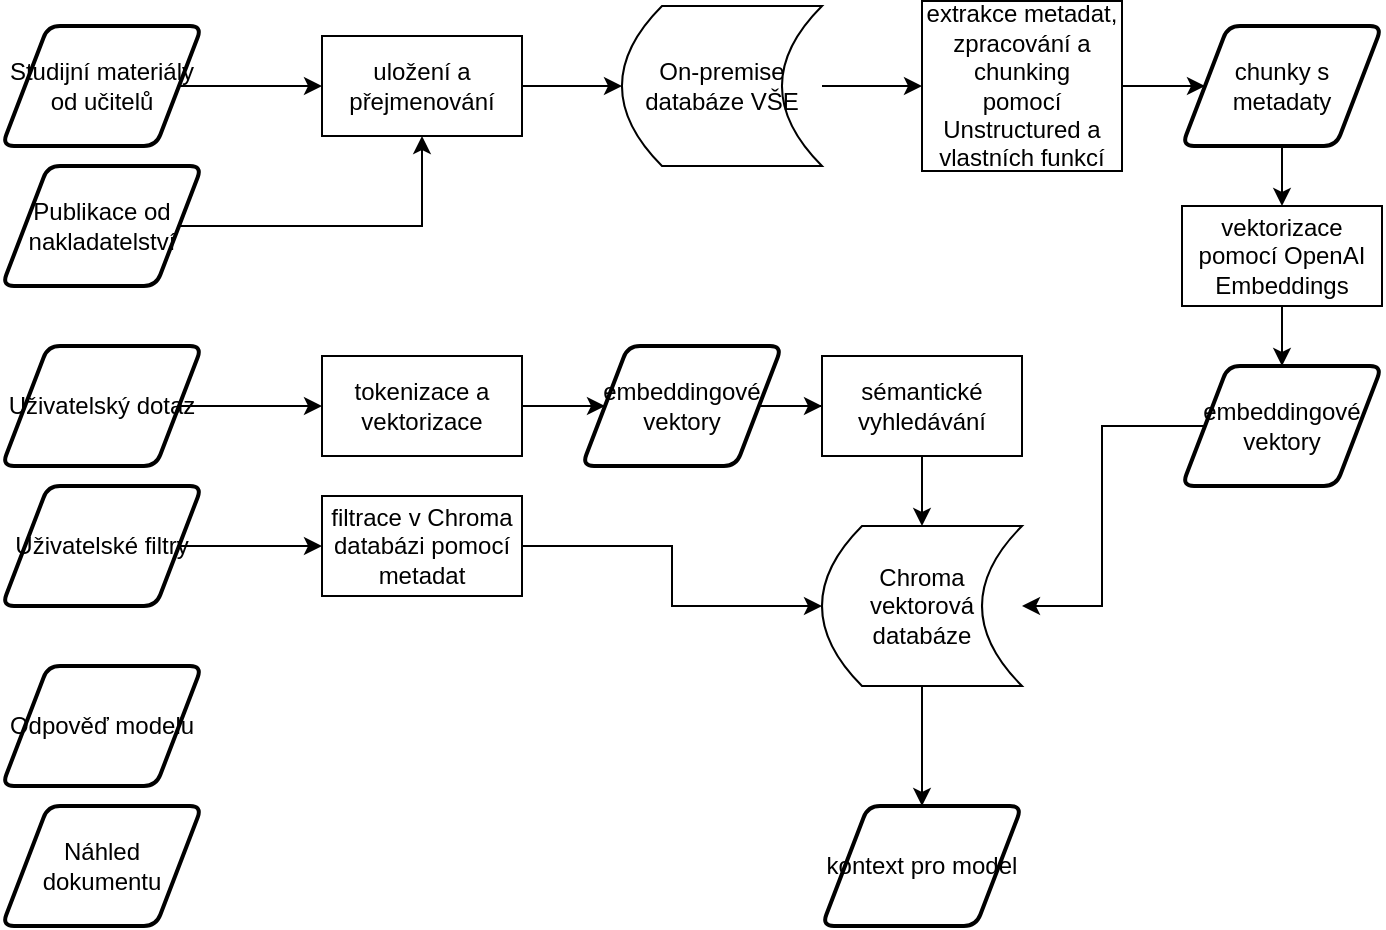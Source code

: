 <mxfile version="24.5.2" type="github">
  <diagram name="Stránka-1" id="PVMh3fb2kLKUdeauMjn0">
    <mxGraphModel dx="521" dy="557" grid="1" gridSize="10" guides="1" tooltips="1" connect="1" arrows="1" fold="1" page="1" pageScale="1" pageWidth="827" pageHeight="1169" math="0" shadow="0">
      <root>
        <mxCell id="0" />
        <mxCell id="1" parent="0" />
        <mxCell id="Y6qf1inivHKss2DE0N5O-8" style="edgeStyle=orthogonalEdgeStyle;rounded=0;orthogonalLoop=1;jettySize=auto;html=1;entryX=0;entryY=0.5;entryDx=0;entryDy=0;" edge="1" parent="1" source="Y6qf1inivHKss2DE0N5O-1" target="Y6qf1inivHKss2DE0N5O-7">
          <mxGeometry relative="1" as="geometry" />
        </mxCell>
        <mxCell id="Y6qf1inivHKss2DE0N5O-1" value="Studijní materiály od učitelů" style="shape=parallelogram;html=1;strokeWidth=2;perimeter=parallelogramPerimeter;whiteSpace=wrap;rounded=1;arcSize=12;size=0.23;" vertex="1" parent="1">
          <mxGeometry x="10" y="90" width="100" height="60" as="geometry" />
        </mxCell>
        <mxCell id="Y6qf1inivHKss2DE0N5O-28" style="edgeStyle=orthogonalEdgeStyle;rounded=0;orthogonalLoop=1;jettySize=auto;html=1;entryX=0.5;entryY=1;entryDx=0;entryDy=0;" edge="1" parent="1" source="Y6qf1inivHKss2DE0N5O-2" target="Y6qf1inivHKss2DE0N5O-7">
          <mxGeometry relative="1" as="geometry" />
        </mxCell>
        <mxCell id="Y6qf1inivHKss2DE0N5O-2" value="Publikace od nakladatelství" style="shape=parallelogram;html=1;strokeWidth=2;perimeter=parallelogramPerimeter;whiteSpace=wrap;rounded=1;arcSize=12;size=0.23;" vertex="1" parent="1">
          <mxGeometry x="10" y="160" width="100" height="60" as="geometry" />
        </mxCell>
        <mxCell id="Y6qf1inivHKss2DE0N5O-12" style="edgeStyle=orthogonalEdgeStyle;rounded=0;orthogonalLoop=1;jettySize=auto;html=1;" edge="1" parent="1" source="Y6qf1inivHKss2DE0N5O-3" target="Y6qf1inivHKss2DE0N5O-11">
          <mxGeometry relative="1" as="geometry" />
        </mxCell>
        <mxCell id="Y6qf1inivHKss2DE0N5O-3" value="On-premise databáze VŠE" style="shape=dataStorage;whiteSpace=wrap;html=1;fixedSize=1;" vertex="1" parent="1">
          <mxGeometry x="320" y="80" width="100" height="80" as="geometry" />
        </mxCell>
        <mxCell id="Y6qf1inivHKss2DE0N5O-10" style="edgeStyle=orthogonalEdgeStyle;rounded=0;orthogonalLoop=1;jettySize=auto;html=1;" edge="1" parent="1" source="Y6qf1inivHKss2DE0N5O-7" target="Y6qf1inivHKss2DE0N5O-3">
          <mxGeometry relative="1" as="geometry" />
        </mxCell>
        <mxCell id="Y6qf1inivHKss2DE0N5O-7" value="uložení a přejmenování" style="html=1;dashed=0;whiteSpace=wrap;" vertex="1" parent="1">
          <mxGeometry x="170" y="95" width="100" height="50" as="geometry" />
        </mxCell>
        <mxCell id="Y6qf1inivHKss2DE0N5O-37" style="edgeStyle=orthogonalEdgeStyle;rounded=0;orthogonalLoop=1;jettySize=auto;html=1;entryX=0;entryY=0.5;entryDx=0;entryDy=0;" edge="1" parent="1" source="Y6qf1inivHKss2DE0N5O-11" target="Y6qf1inivHKss2DE0N5O-34">
          <mxGeometry relative="1" as="geometry" />
        </mxCell>
        <mxCell id="Y6qf1inivHKss2DE0N5O-11" value="extrakce metadat, zpracování a chunking&lt;div&gt;pomocí Unstructured a vlastních funkcí&lt;/div&gt;" style="html=1;dashed=0;whiteSpace=wrap;" vertex="1" parent="1">
          <mxGeometry x="470" y="77.5" width="100" height="85" as="geometry" />
        </mxCell>
        <mxCell id="Y6qf1inivHKss2DE0N5O-45" style="edgeStyle=orthogonalEdgeStyle;rounded=0;orthogonalLoop=1;jettySize=auto;html=1;" edge="1" parent="1" source="Y6qf1inivHKss2DE0N5O-13" target="Y6qf1inivHKss2DE0N5O-33">
          <mxGeometry relative="1" as="geometry" />
        </mxCell>
        <mxCell id="Y6qf1inivHKss2DE0N5O-13" value="Chroma vektorová databáze" style="shape=dataStorage;whiteSpace=wrap;html=1;fixedSize=1;" vertex="1" parent="1">
          <mxGeometry x="420" y="340" width="100" height="80" as="geometry" />
        </mxCell>
        <mxCell id="Y6qf1inivHKss2DE0N5O-40" style="edgeStyle=orthogonalEdgeStyle;rounded=0;orthogonalLoop=1;jettySize=auto;html=1;" edge="1" parent="1" source="Y6qf1inivHKss2DE0N5O-14" target="Y6qf1inivHKss2DE0N5O-35">
          <mxGeometry relative="1" as="geometry" />
        </mxCell>
        <mxCell id="Y6qf1inivHKss2DE0N5O-14" value="vektorizace pomocí OpenAI Embeddings" style="html=1;dashed=0;whiteSpace=wrap;" vertex="1" parent="1">
          <mxGeometry x="600" y="180" width="100" height="50" as="geometry" />
        </mxCell>
        <mxCell id="Y6qf1inivHKss2DE0N5O-21" style="edgeStyle=orthogonalEdgeStyle;rounded=0;orthogonalLoop=1;jettySize=auto;html=1;" edge="1" parent="1" source="Y6qf1inivHKss2DE0N5O-17" target="Y6qf1inivHKss2DE0N5O-19">
          <mxGeometry relative="1" as="geometry" />
        </mxCell>
        <mxCell id="Y6qf1inivHKss2DE0N5O-17" value="Uživatelský dotaz" style="shape=parallelogram;html=1;strokeWidth=2;perimeter=parallelogramPerimeter;whiteSpace=wrap;rounded=1;arcSize=12;size=0.23;" vertex="1" parent="1">
          <mxGeometry x="10" y="250" width="100" height="60" as="geometry" />
        </mxCell>
        <mxCell id="Y6qf1inivHKss2DE0N5O-22" style="edgeStyle=orthogonalEdgeStyle;rounded=0;orthogonalLoop=1;jettySize=auto;html=1;" edge="1" parent="1" source="Y6qf1inivHKss2DE0N5O-18" target="Y6qf1inivHKss2DE0N5O-20">
          <mxGeometry relative="1" as="geometry" />
        </mxCell>
        <mxCell id="Y6qf1inivHKss2DE0N5O-18" value="Uživatelské filtry" style="shape=parallelogram;html=1;strokeWidth=2;perimeter=parallelogramPerimeter;whiteSpace=wrap;rounded=1;arcSize=12;size=0.23;" vertex="1" parent="1">
          <mxGeometry x="10" y="320" width="100" height="60" as="geometry" />
        </mxCell>
        <mxCell id="Y6qf1inivHKss2DE0N5O-44" style="edgeStyle=orthogonalEdgeStyle;rounded=0;orthogonalLoop=1;jettySize=auto;html=1;entryX=0;entryY=0.5;entryDx=0;entryDy=0;" edge="1" parent="1" source="Y6qf1inivHKss2DE0N5O-19" target="Y6qf1inivHKss2DE0N5O-43">
          <mxGeometry relative="1" as="geometry" />
        </mxCell>
        <mxCell id="Y6qf1inivHKss2DE0N5O-19" value="tokenizace a vektorizace" style="html=1;dashed=0;whiteSpace=wrap;" vertex="1" parent="1">
          <mxGeometry x="170" y="255" width="100" height="50" as="geometry" />
        </mxCell>
        <mxCell id="Y6qf1inivHKss2DE0N5O-26" style="edgeStyle=orthogonalEdgeStyle;rounded=0;orthogonalLoop=1;jettySize=auto;html=1;entryX=0;entryY=0.5;entryDx=0;entryDy=0;" edge="1" parent="1" source="Y6qf1inivHKss2DE0N5O-20" target="Y6qf1inivHKss2DE0N5O-13">
          <mxGeometry relative="1" as="geometry" />
        </mxCell>
        <mxCell id="Y6qf1inivHKss2DE0N5O-20" value="filtrace v Chroma databázi pomocí metadat" style="html=1;dashed=0;whiteSpace=wrap;" vertex="1" parent="1">
          <mxGeometry x="170" y="325" width="100" height="50" as="geometry" />
        </mxCell>
        <mxCell id="Y6qf1inivHKss2DE0N5O-47" style="edgeStyle=orthogonalEdgeStyle;rounded=0;orthogonalLoop=1;jettySize=auto;html=1;" edge="1" parent="1" source="Y6qf1inivHKss2DE0N5O-24" target="Y6qf1inivHKss2DE0N5O-13">
          <mxGeometry relative="1" as="geometry" />
        </mxCell>
        <mxCell id="Y6qf1inivHKss2DE0N5O-24" value="sémantické vyhledávání" style="html=1;dashed=0;whiteSpace=wrap;" vertex="1" parent="1">
          <mxGeometry x="420" y="255" width="100" height="50" as="geometry" />
        </mxCell>
        <mxCell id="Y6qf1inivHKss2DE0N5O-30" value="Odpověď modelu" style="shape=parallelogram;html=1;strokeWidth=2;perimeter=parallelogramPerimeter;whiteSpace=wrap;rounded=1;arcSize=12;size=0.23;" vertex="1" parent="1">
          <mxGeometry x="10" y="410" width="100" height="60" as="geometry" />
        </mxCell>
        <mxCell id="Y6qf1inivHKss2DE0N5O-31" value="Náhled dokumentu" style="shape=parallelogram;html=1;strokeWidth=2;perimeter=parallelogramPerimeter;whiteSpace=wrap;rounded=1;arcSize=12;size=0.23;" vertex="1" parent="1">
          <mxGeometry x="10" y="480" width="100" height="60" as="geometry" />
        </mxCell>
        <mxCell id="Y6qf1inivHKss2DE0N5O-33" value="kontext pro model" style="shape=parallelogram;html=1;strokeWidth=2;perimeter=parallelogramPerimeter;whiteSpace=wrap;rounded=1;arcSize=12;size=0.23;" vertex="1" parent="1">
          <mxGeometry x="420" y="480" width="100" height="60" as="geometry" />
        </mxCell>
        <mxCell id="Y6qf1inivHKss2DE0N5O-38" style="edgeStyle=orthogonalEdgeStyle;rounded=0;orthogonalLoop=1;jettySize=auto;html=1;" edge="1" parent="1" source="Y6qf1inivHKss2DE0N5O-34" target="Y6qf1inivHKss2DE0N5O-14">
          <mxGeometry relative="1" as="geometry" />
        </mxCell>
        <mxCell id="Y6qf1inivHKss2DE0N5O-34" value="chunky s metadaty" style="shape=parallelogram;html=1;strokeWidth=2;perimeter=parallelogramPerimeter;whiteSpace=wrap;rounded=1;arcSize=12;size=0.23;" vertex="1" parent="1">
          <mxGeometry x="600" y="90" width="100" height="60" as="geometry" />
        </mxCell>
        <mxCell id="Y6qf1inivHKss2DE0N5O-42" style="edgeStyle=orthogonalEdgeStyle;rounded=0;orthogonalLoop=1;jettySize=auto;html=1;entryX=1;entryY=0.5;entryDx=0;entryDy=0;" edge="1" parent="1" source="Y6qf1inivHKss2DE0N5O-35" target="Y6qf1inivHKss2DE0N5O-13">
          <mxGeometry relative="1" as="geometry" />
        </mxCell>
        <mxCell id="Y6qf1inivHKss2DE0N5O-35" value="embeddingové vektory" style="shape=parallelogram;html=1;strokeWidth=2;perimeter=parallelogramPerimeter;whiteSpace=wrap;rounded=1;arcSize=12;size=0.23;" vertex="1" parent="1">
          <mxGeometry x="600" y="260" width="100" height="60" as="geometry" />
        </mxCell>
        <mxCell id="Y6qf1inivHKss2DE0N5O-46" style="edgeStyle=orthogonalEdgeStyle;rounded=0;orthogonalLoop=1;jettySize=auto;html=1;" edge="1" parent="1" source="Y6qf1inivHKss2DE0N5O-43" target="Y6qf1inivHKss2DE0N5O-24">
          <mxGeometry relative="1" as="geometry" />
        </mxCell>
        <mxCell id="Y6qf1inivHKss2DE0N5O-43" value="embeddingové vektory" style="shape=parallelogram;html=1;strokeWidth=2;perimeter=parallelogramPerimeter;whiteSpace=wrap;rounded=1;arcSize=12;size=0.23;" vertex="1" parent="1">
          <mxGeometry x="300" y="250" width="100" height="60" as="geometry" />
        </mxCell>
      </root>
    </mxGraphModel>
  </diagram>
</mxfile>
